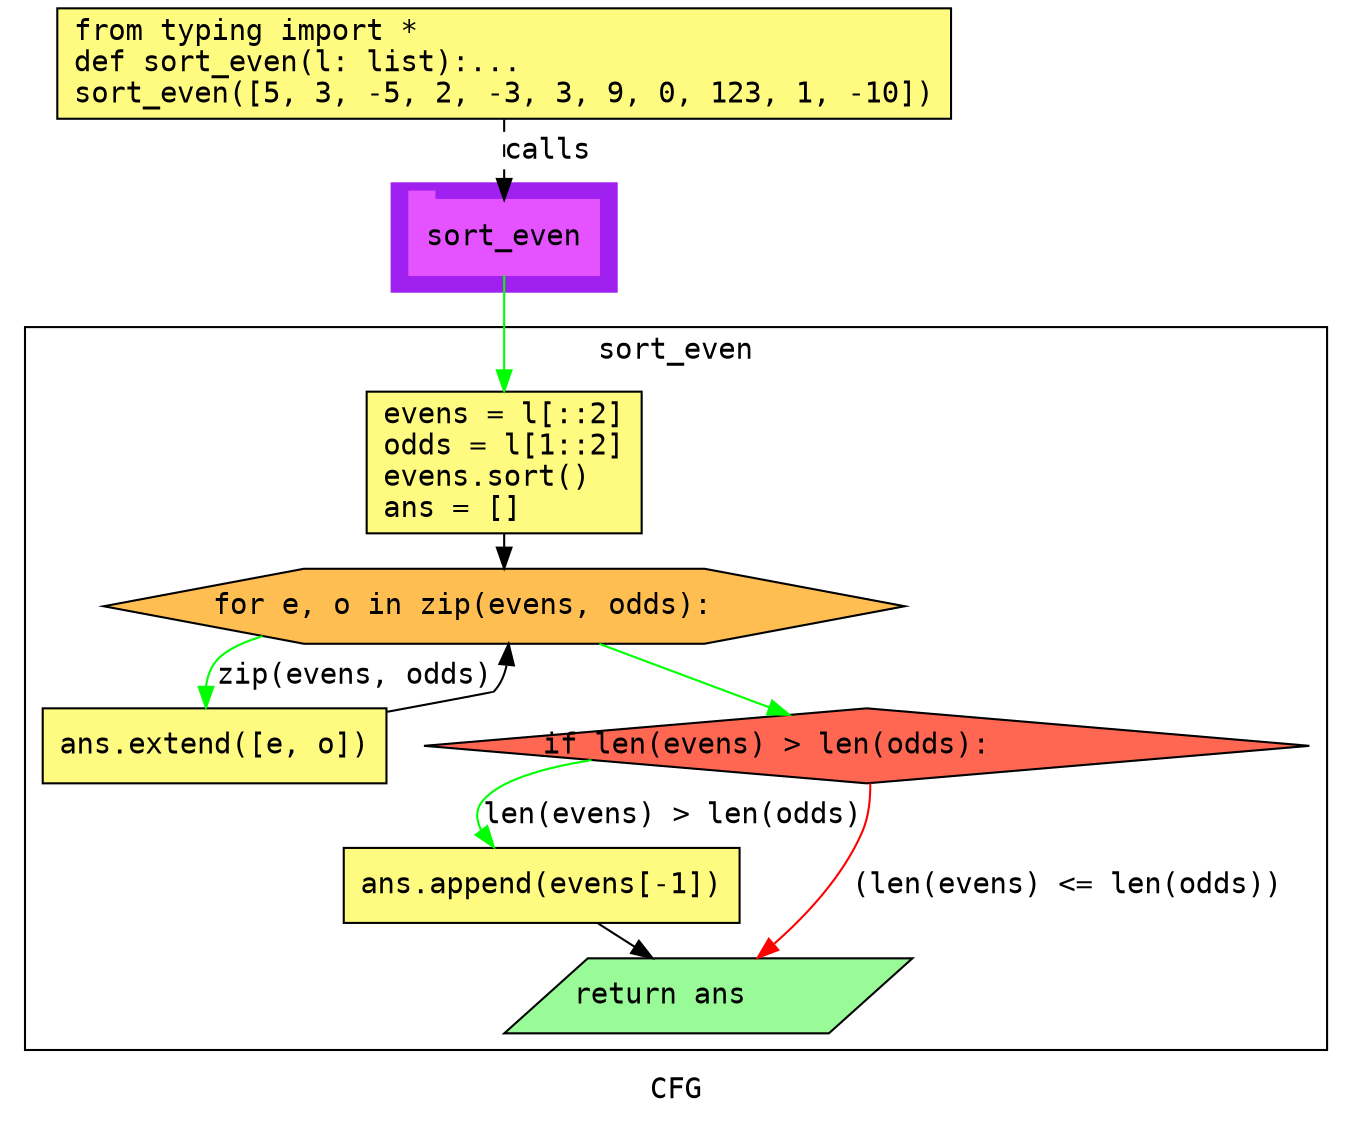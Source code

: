 digraph cluster130CFG {
	graph [bb="0,0,640,531",
		compound=True,
		fontname="DejaVu Sans Mono",
		label=CFG,
		lheight=0.21,
		lp="320,11.5",
		lwidth=0.35,
		pack=False,
		rankdir=TB,
		ranksep=0.02
	];
	node [fontname="DejaVu Sans Mono",
		label="\N"
	];
	edge [fontname="DejaVu Sans Mono"];
	subgraph cluster_1 {
		graph [bb="184,395,292,447",
			color=purple,
			compound=true,
			fontname="DejaVu Sans Mono",
			label="",
			rankdir=TB,
			ranksep=0.02,
			shape=tab,
			style=filled
		];
		node [fontname="DejaVu Sans Mono"];
		edge [fontname="DejaVu Sans Mono"];
		17	[color="#E552FF",
			height=0.5,
			label=sort_even,
			linenum="[15]",
			pos="238,421",
			shape=tab,
			style=filled,
			width=1.2639];
	}
	subgraph cluster0sort_even {
		graph [bb="8,31,632,378",
			compound=True,
			fontname="DejaVu Sans Mono",
			label=sort_even,
			lheight=0.21,
			lp="320,366.5",
			lwidth=1.04,
			pack=False,
			rankdir=TB,
			ranksep=0.02
		];
		node [fontname="DejaVu Sans Mono"];
		edge [fontname="DejaVu Sans Mono"];
		subgraph cluster_3 {
			graph [color=purple,
				compound=true,
				fontname="DejaVu Sans Mono",
				label="",
				rankdir=TB,
				ranksep=0.02,
				shape=tab,
				style=filled
			];
			node [fontname="DejaVu Sans Mono"];
			edge [fontname="DejaVu Sans Mono"];
		}
		subgraph cluster_5 {
			graph [color=purple,
				compound=true,
				fontname="DejaVu Sans Mono",
				label="",
				rankdir=TB,
				ranksep=0.02,
				shape=tab,
				style=filled
			];
			node [fontname="DejaVu Sans Mono"];
			edge [fontname="DejaVu Sans Mono"];
		}
		subgraph cluster_7 {
			graph [color=purple,
				compound=true,
				fontname="DejaVu Sans Mono",
				label="",
				rankdir=TB,
				ranksep=0.02,
				shape=tab,
				style=filled
			];
			node [fontname="DejaVu Sans Mono"];
			edge [fontname="DejaVu Sans Mono"];
		}
		subgraph cluster_8 {
			graph [color=purple,
				compound=true,
				fontname="DejaVu Sans Mono",
				label="",
				rankdir=TB,
				ranksep=0.02,
				shape=tab,
				style=filled
			];
			node [fontname="DejaVu Sans Mono"];
			edge [fontname="DejaVu Sans Mono"];
		}
		subgraph cluster_12 {
			graph [color=purple,
				compound=true,
				fontname="DejaVu Sans Mono",
				label="",
				rankdir=TB,
				ranksep=0.02,
				shape=tab,
				style=filled
			];
			node [fontname="DejaVu Sans Mono"];
			edge [fontname="DejaVu Sans Mono"];
		}
		3	[fillcolor="#FFFB81",
			height=0.94444,
			label="evens = l[::2]\lodds = l[1::2]\levens.sort()\lans = []\l",
			linenum="[5, 6, 7, 8]",
			pos="238,313",
			shape=rectangle,
			style="filled,solid",
			width=1.8333];
		5	[fillcolor="#FFBE52",
			height=0.5,
			label="for e, o in zip(evens, odds):\l",
			linenum="[9]",
			pos="238,244",
			shape=hexagon,
			style="filled,solid",
			width=5.3368];
		3 -> 5	[color=black,
			pos="e,238,262.13 238,278.89 238,276.72 238,274.54 238,272.39"];
		7	[fillcolor="#FFFB81",
			height=0.5,
			label="ans.extend([e, o])\l",
			linenum="[10]",
			pos="99,177",
			shape=rectangle,
			style="filled,solid",
			width=2.2917];
		5 -> 7	[color=green,
			label="zip(evens, odds)",
			lp="162.5,210.5",
			pos="e,92.63,195.25 119.17,230.17 108.53,226.98 100.18,222.99 96,218 92.998,214.42 91.774,209.97 91.604,205.36"];
		8	[fillcolor="#FF6752",
			height=0.5,
			label="if len(evens) > len(odds):\l",
			linenum="[11]",
			pos="412,177",
			shape=diamond,
			style="filled,solid",
			width=5.8979];
		5 -> 8	[color=green,
			pos="e,374.79,191.9 283.72,225.92 308.89,216.52 340.08,204.87 365.39,195.41"];
		7 -> 5	[color=black,
			pos="e,240.14,225.9 181.82,193.33 209.21,198.42 232.86,202.86 233,203 236.27,206.48 238.16,210.94 239.16,215.62"];
		12	[fillcolor="#FFFB81",
			height=0.5,
			label="ans.append(evens[-1])\l",
			linenum="[12]",
			pos="255,110",
			shape=rectangle,
			style="filled,solid",
			width=2.6389];
		8 -> 12	[color=green,
			label="len(evens) > len(odds)",
			lp="318,143.5",
			pos="e,232.08,128.34 279.19,170.21 255.22,166.4 235.21,160.4 227,151 223.07,146.5 223.42,141.45 226,136.49"];
		13	[fillcolor="#98fb98",
			height=0.5,
			label="return ans\l",
			linenum="[13]",
			pos="335,57",
			shape=parallelogram,
			style="filled,solid",
			width=2.6206];
		8 -> 13	[color=red,
			label="(len(evens) <= len(odds))",
			lp="507.5,110",
			pos="e,358.13,75.026 413.22,159.04 413.13,151.68 412.16,143.13 409,136 399.6,114.78 381.88,95.775 366.13,81.837"];
		12 -> 13	[color=black,
			pos="e,308.22,75.075 282.08,91.734 287.75,88.122 293.8,84.264 299.71,80.495"];
	}
	1	[fillcolor="#FFFB81",
		height=0.73611,
		label="from typing import *\ldef sort_even(l: list):...\lsort_even([5, 3, -5, 2, -3, 3, 9, 0, 123, 1, -10])\l",
		linenum="[1]",
		pos="238,504.5",
		shape=rectangle,
		style="filled,solid",
		width=5.9583];
	1 -> 17	[label=calls,
		lp="259,462.5",
		pos="e,238,439.13 238,477.71 238,468.66 238,458.47 238,449.3",
		style=dashed];
	17 -> 3	[color=green,
		pos="e,238,347.25 238,402.97 238,390.68 238,373.5 238,357.52"];
}
